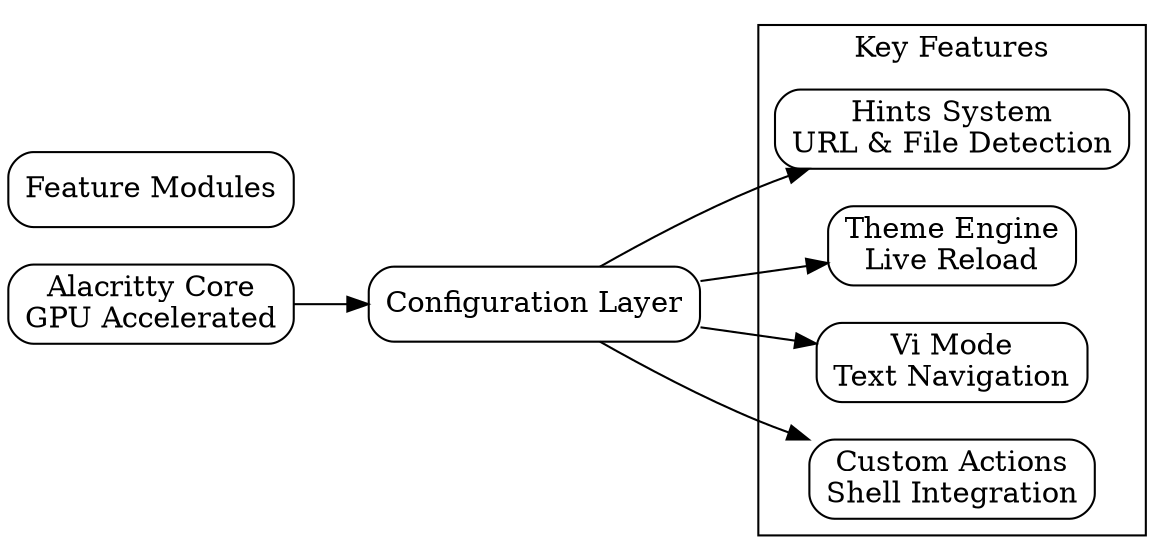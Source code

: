 digraph {
    rankdir=LR;
    node [shape=box, style=rounded];
    
    core [label="Alacritty Core\nGPU Accelerated"];
    config [label="Configuration Layer"];
    features [label="Feature Modules"];
    
    subgraph cluster_features {
        label="Key Features";
        hints [label="Hints System\nURL & File Detection"];
        themes [label="Theme Engine\nLive Reload"];
        vim [label="Vi Mode\nText Navigation"];
        custom [label="Custom Actions\nShell Integration"];
    }
    
    core -> config;
    config -> hints;
    config -> themes;
    config -> vim;
    config -> custom;
}
